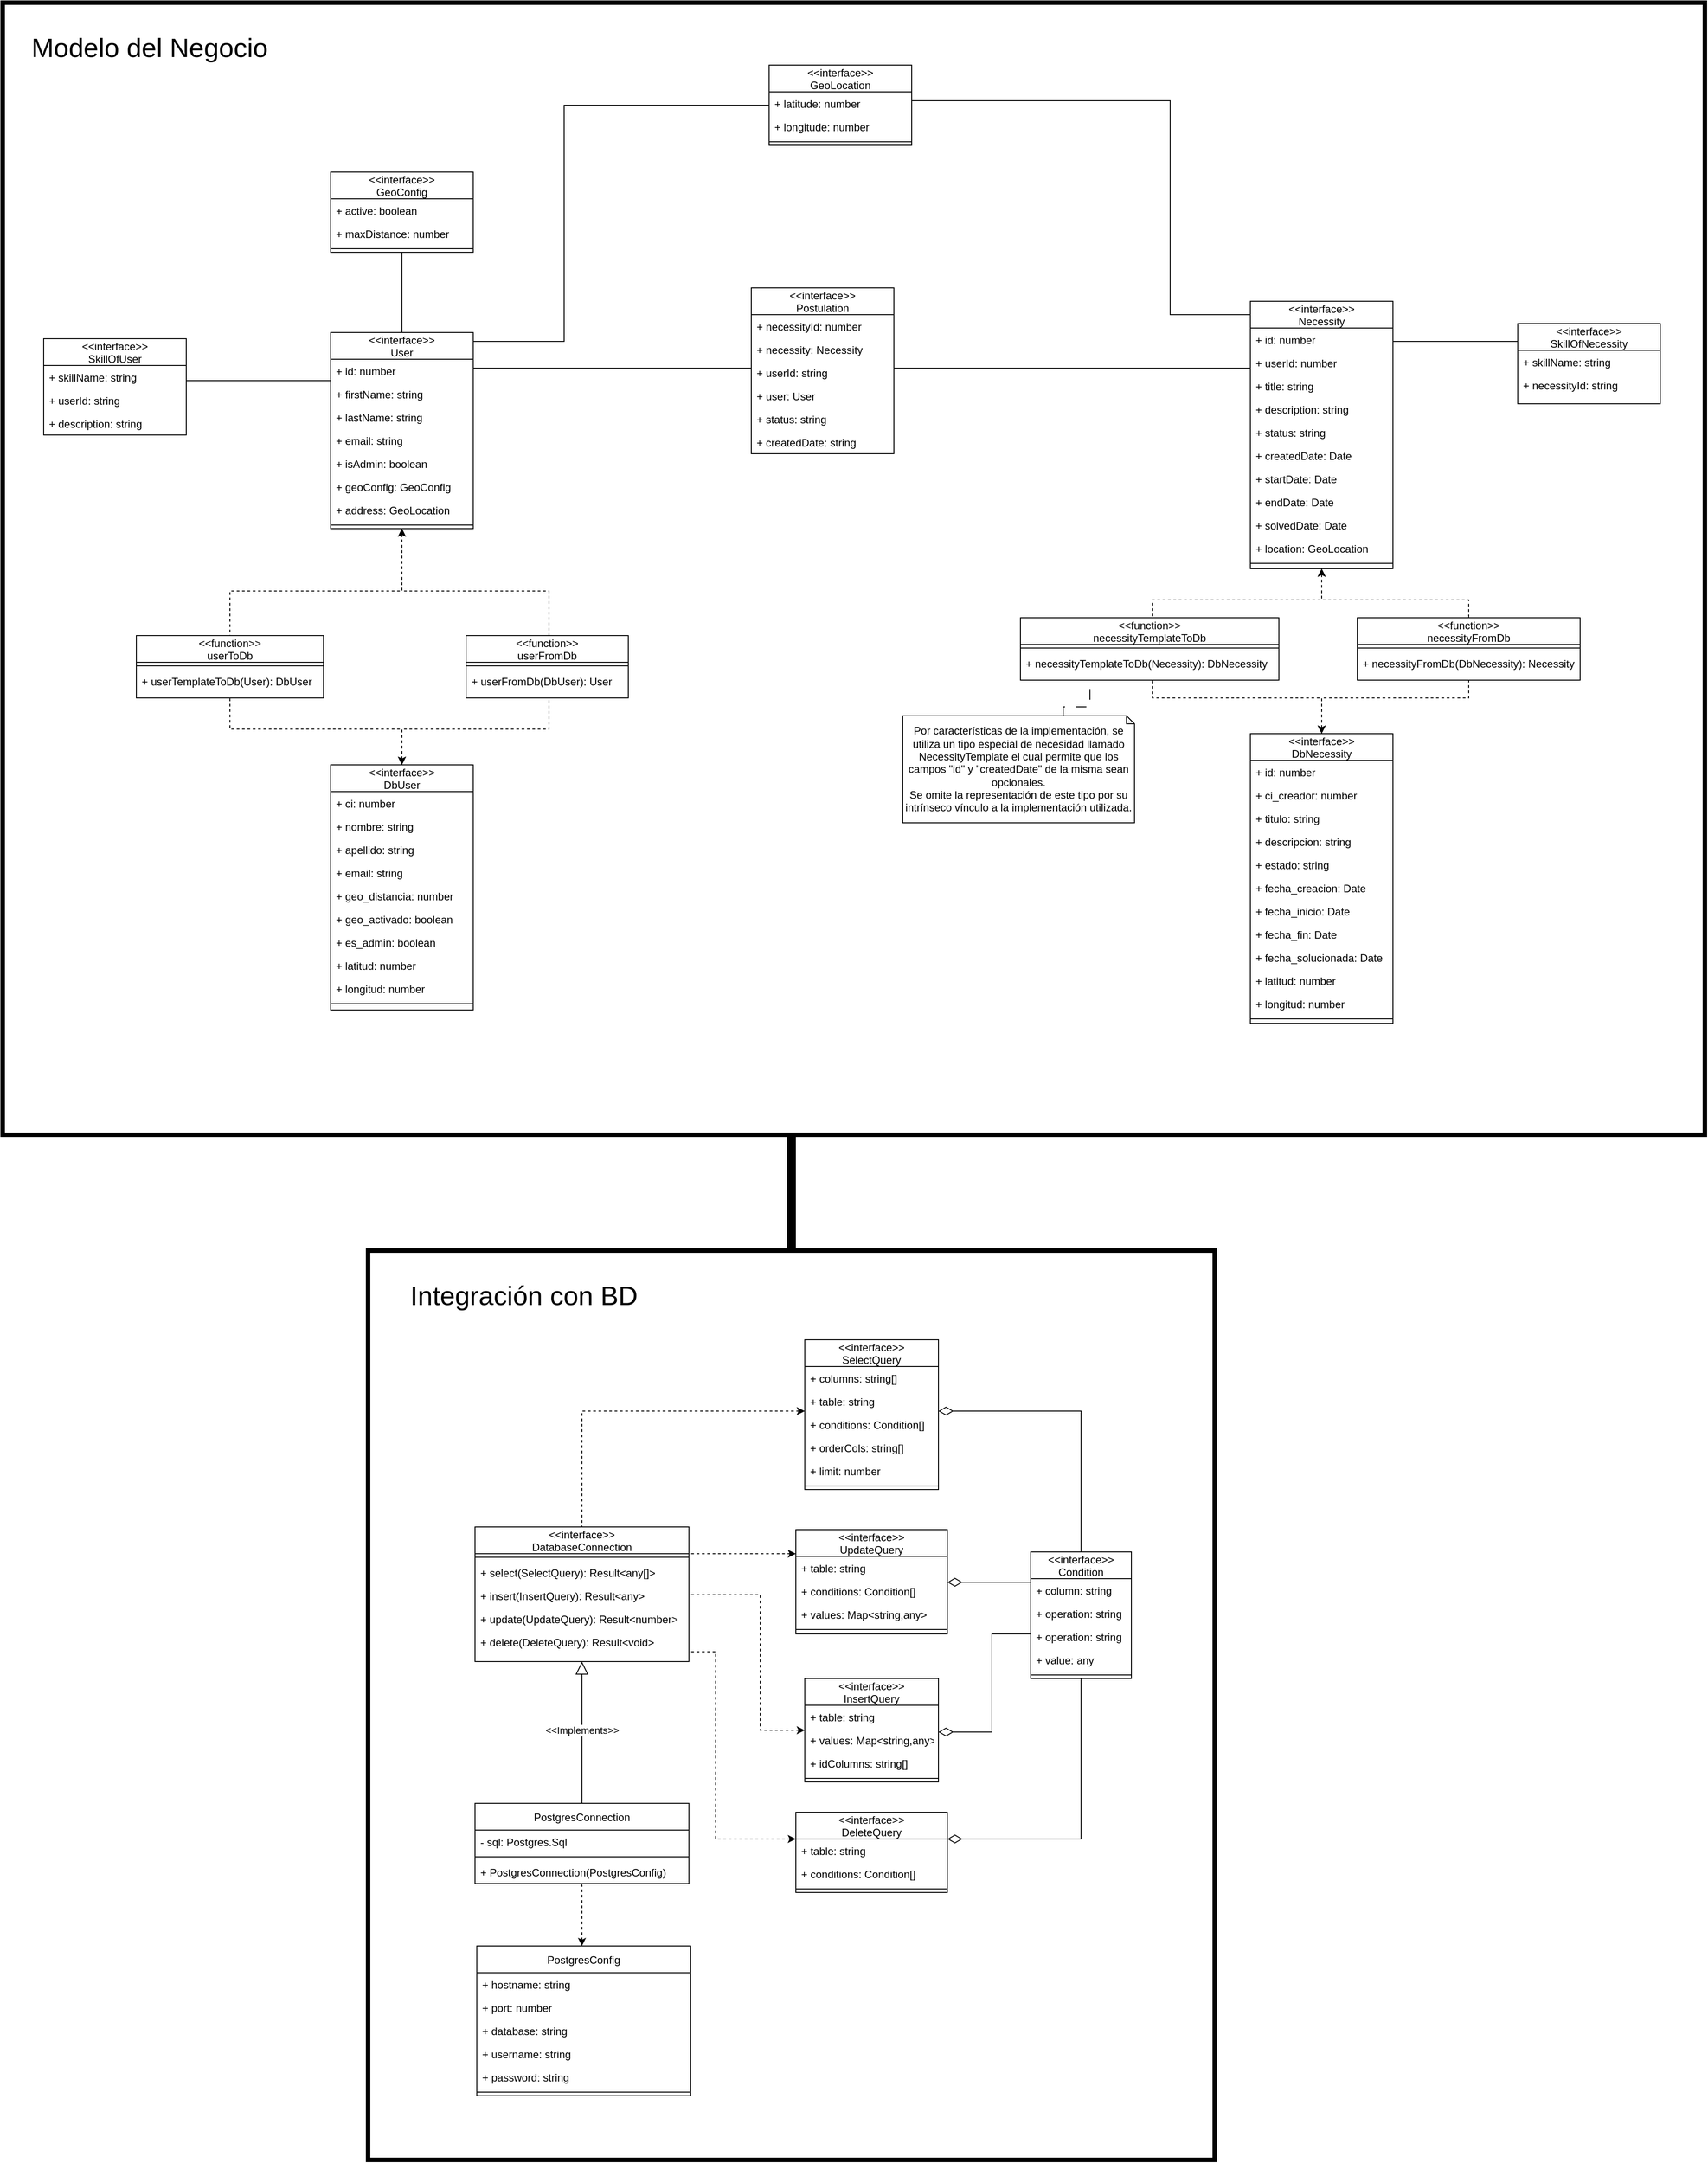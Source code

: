 <mxfile version="21.3.7" type="device">
  <diagram id="C5RBs43oDa-KdzZeNtuy" name="Page-1">
    <mxGraphModel dx="4081" dy="787" grid="1" gridSize="10" guides="1" tooltips="1" connect="1" arrows="1" fold="1" page="1" pageScale="1" pageWidth="827" pageHeight="1169" math="0" shadow="0">
      <root>
        <mxCell id="WIyWlLk6GJQsqaUBKTNV-0" />
        <mxCell id="WIyWlLk6GJQsqaUBKTNV-1" parent="WIyWlLk6GJQsqaUBKTNV-0" />
        <mxCell id="Muu117qXANJgmXX0tGBG-230" value="" style="rounded=0;whiteSpace=wrap;html=1;fillColor=none;strokeWidth=5;" vertex="1" parent="WIyWlLk6GJQsqaUBKTNV-1">
          <mxGeometry x="-1700" y="100" width="1910" height="1270" as="geometry" />
        </mxCell>
        <mxCell id="zkfFHV4jXpPFQw0GAbJ--6" value="&lt;&lt;interface&gt;&gt;&#xa;GeoConfig" style="swimlane;fontStyle=0;align=center;verticalAlign=middle;childLayout=stackLayout;horizontal=1;startSize=30;horizontalStack=0;resizeParent=1;resizeLast=0;collapsible=1;marginBottom=0;rounded=0;shadow=0;strokeWidth=1;" parent="WIyWlLk6GJQsqaUBKTNV-1" vertex="1">
          <mxGeometry x="-1332" y="290" width="160" height="90" as="geometry">
            <mxRectangle x="130" y="380" width="160" height="26" as="alternateBounds" />
          </mxGeometry>
        </mxCell>
        <mxCell id="zkfFHV4jXpPFQw0GAbJ--7" value="+ active: boolean" style="text;align=left;verticalAlign=top;spacingLeft=4;spacingRight=4;overflow=hidden;rotatable=0;points=[[0,0.5],[1,0.5]];portConstraint=eastwest;" parent="zkfFHV4jXpPFQw0GAbJ--6" vertex="1">
          <mxGeometry y="30" width="160" height="26" as="geometry" />
        </mxCell>
        <mxCell id="zkfFHV4jXpPFQw0GAbJ--8" value="+ maxDistance: number" style="text;align=left;verticalAlign=top;spacingLeft=4;spacingRight=4;overflow=hidden;rotatable=0;points=[[0,0.5],[1,0.5]];portConstraint=eastwest;rounded=0;shadow=0;html=0;" parent="zkfFHV4jXpPFQw0GAbJ--6" vertex="1">
          <mxGeometry y="56" width="160" height="26" as="geometry" />
        </mxCell>
        <mxCell id="zkfFHV4jXpPFQw0GAbJ--9" value="" style="line;html=1;strokeWidth=1;align=left;verticalAlign=middle;spacingTop=-1;spacingLeft=3;spacingRight=3;rotatable=0;labelPosition=right;points=[];portConstraint=eastwest;" parent="zkfFHV4jXpPFQw0GAbJ--6" vertex="1">
          <mxGeometry y="82" width="160" height="8" as="geometry" />
        </mxCell>
        <mxCell id="Muu117qXANJgmXX0tGBG-3" value="&lt;&lt;interface&gt;&gt;&#xa;GeoLocation" style="swimlane;fontStyle=0;align=center;verticalAlign=middle;childLayout=stackLayout;horizontal=1;startSize=30;horizontalStack=0;resizeParent=1;resizeLast=0;collapsible=1;marginBottom=0;rounded=0;shadow=0;strokeWidth=1;" vertex="1" parent="WIyWlLk6GJQsqaUBKTNV-1">
          <mxGeometry x="-840" y="170" width="160" height="90" as="geometry">
            <mxRectangle x="130" y="380" width="160" height="26" as="alternateBounds" />
          </mxGeometry>
        </mxCell>
        <mxCell id="Muu117qXANJgmXX0tGBG-4" value="+ latitude: number" style="text;align=left;verticalAlign=top;spacingLeft=4;spacingRight=4;overflow=hidden;rotatable=0;points=[[0,0.5],[1,0.5]];portConstraint=eastwest;" vertex="1" parent="Muu117qXANJgmXX0tGBG-3">
          <mxGeometry y="30" width="160" height="26" as="geometry" />
        </mxCell>
        <mxCell id="Muu117qXANJgmXX0tGBG-5" value="+ longitude: number" style="text;align=left;verticalAlign=top;spacingLeft=4;spacingRight=4;overflow=hidden;rotatable=0;points=[[0,0.5],[1,0.5]];portConstraint=eastwest;rounded=0;shadow=0;html=0;" vertex="1" parent="Muu117qXANJgmXX0tGBG-3">
          <mxGeometry y="56" width="160" height="26" as="geometry" />
        </mxCell>
        <mxCell id="Muu117qXANJgmXX0tGBG-6" value="" style="line;html=1;strokeWidth=1;align=left;verticalAlign=middle;spacingTop=-1;spacingLeft=3;spacingRight=3;rotatable=0;labelPosition=right;points=[];portConstraint=eastwest;" vertex="1" parent="Muu117qXANJgmXX0tGBG-3">
          <mxGeometry y="82" width="160" height="8" as="geometry" />
        </mxCell>
        <mxCell id="Muu117qXANJgmXX0tGBG-7" value="&lt;&lt;interface&gt;&gt;&#xa;Necessity" style="swimlane;fontStyle=0;align=center;verticalAlign=middle;childLayout=stackLayout;horizontal=1;startSize=30;horizontalStack=0;resizeParent=1;resizeLast=0;collapsible=1;marginBottom=0;rounded=0;shadow=0;strokeWidth=1;" vertex="1" parent="WIyWlLk6GJQsqaUBKTNV-1">
          <mxGeometry x="-300" y="435" width="160" height="300" as="geometry">
            <mxRectangle x="130" y="380" width="160" height="26" as="alternateBounds" />
          </mxGeometry>
        </mxCell>
        <mxCell id="Muu117qXANJgmXX0tGBG-8" value="+ id: number" style="text;align=left;verticalAlign=top;spacingLeft=4;spacingRight=4;overflow=hidden;rotatable=0;points=[[0,0.5],[1,0.5]];portConstraint=eastwest;" vertex="1" parent="Muu117qXANJgmXX0tGBG-7">
          <mxGeometry y="30" width="160" height="26" as="geometry" />
        </mxCell>
        <mxCell id="Muu117qXANJgmXX0tGBG-9" value="+ userId: number" style="text;align=left;verticalAlign=top;spacingLeft=4;spacingRight=4;overflow=hidden;rotatable=0;points=[[0,0.5],[1,0.5]];portConstraint=eastwest;rounded=0;shadow=0;html=0;" vertex="1" parent="Muu117qXANJgmXX0tGBG-7">
          <mxGeometry y="56" width="160" height="26" as="geometry" />
        </mxCell>
        <mxCell id="Muu117qXANJgmXX0tGBG-13" value="+ title: string" style="text;align=left;verticalAlign=top;spacingLeft=4;spacingRight=4;overflow=hidden;rotatable=0;points=[[0,0.5],[1,0.5]];portConstraint=eastwest;rounded=0;shadow=0;html=0;" vertex="1" parent="Muu117qXANJgmXX0tGBG-7">
          <mxGeometry y="82" width="160" height="26" as="geometry" />
        </mxCell>
        <mxCell id="Muu117qXANJgmXX0tGBG-15" value="+ description: string" style="text;align=left;verticalAlign=top;spacingLeft=4;spacingRight=4;overflow=hidden;rotatable=0;points=[[0,0.5],[1,0.5]];portConstraint=eastwest;rounded=0;shadow=0;html=0;" vertex="1" parent="Muu117qXANJgmXX0tGBG-7">
          <mxGeometry y="108" width="160" height="26" as="geometry" />
        </mxCell>
        <mxCell id="Muu117qXANJgmXX0tGBG-14" value="+ status: string" style="text;align=left;verticalAlign=top;spacingLeft=4;spacingRight=4;overflow=hidden;rotatable=0;points=[[0,0.5],[1,0.5]];portConstraint=eastwest;rounded=0;shadow=0;html=0;" vertex="1" parent="Muu117qXANJgmXX0tGBG-7">
          <mxGeometry y="134" width="160" height="26" as="geometry" />
        </mxCell>
        <mxCell id="Muu117qXANJgmXX0tGBG-12" value="+ createdDate: Date" style="text;align=left;verticalAlign=top;spacingLeft=4;spacingRight=4;overflow=hidden;rotatable=0;points=[[0,0.5],[1,0.5]];portConstraint=eastwest;rounded=0;shadow=0;html=0;" vertex="1" parent="Muu117qXANJgmXX0tGBG-7">
          <mxGeometry y="160" width="160" height="26" as="geometry" />
        </mxCell>
        <mxCell id="Muu117qXANJgmXX0tGBG-16" value="+ startDate: Date" style="text;align=left;verticalAlign=top;spacingLeft=4;spacingRight=4;overflow=hidden;rotatable=0;points=[[0,0.5],[1,0.5]];portConstraint=eastwest;rounded=0;shadow=0;html=0;" vertex="1" parent="Muu117qXANJgmXX0tGBG-7">
          <mxGeometry y="186" width="160" height="26" as="geometry" />
        </mxCell>
        <mxCell id="Muu117qXANJgmXX0tGBG-17" value="+ endDate: Date" style="text;align=left;verticalAlign=top;spacingLeft=4;spacingRight=4;overflow=hidden;rotatable=0;points=[[0,0.5],[1,0.5]];portConstraint=eastwest;rounded=0;shadow=0;html=0;" vertex="1" parent="Muu117qXANJgmXX0tGBG-7">
          <mxGeometry y="212" width="160" height="26" as="geometry" />
        </mxCell>
        <mxCell id="Muu117qXANJgmXX0tGBG-18" value="+ solvedDate: Date" style="text;align=left;verticalAlign=top;spacingLeft=4;spacingRight=4;overflow=hidden;rotatable=0;points=[[0,0.5],[1,0.5]];portConstraint=eastwest;rounded=0;shadow=0;html=0;" vertex="1" parent="Muu117qXANJgmXX0tGBG-7">
          <mxGeometry y="238" width="160" height="26" as="geometry" />
        </mxCell>
        <mxCell id="Muu117qXANJgmXX0tGBG-19" value="+ location: GeoLocation" style="text;align=left;verticalAlign=top;spacingLeft=4;spacingRight=4;overflow=hidden;rotatable=0;points=[[0,0.5],[1,0.5]];portConstraint=eastwest;rounded=0;shadow=0;html=0;" vertex="1" parent="Muu117qXANJgmXX0tGBG-7">
          <mxGeometry y="264" width="160" height="26" as="geometry" />
        </mxCell>
        <mxCell id="Muu117qXANJgmXX0tGBG-10" value="" style="line;html=1;strokeWidth=1;align=left;verticalAlign=middle;spacingTop=-1;spacingLeft=3;spacingRight=3;rotatable=0;labelPosition=right;points=[];portConstraint=eastwest;" vertex="1" parent="Muu117qXANJgmXX0tGBG-7">
          <mxGeometry y="290" width="160" height="8" as="geometry" />
        </mxCell>
        <mxCell id="Muu117qXANJgmXX0tGBG-20" value="" style="endArrow=none;html=1;rounded=0;edgeStyle=orthogonalEdgeStyle;" edge="1" parent="WIyWlLk6GJQsqaUBKTNV-1" source="Muu117qXANJgmXX0tGBG-7" target="Muu117qXANJgmXX0tGBG-3">
          <mxGeometry width="50" height="50" relative="1" as="geometry">
            <mxPoint x="-40" y="520" as="sourcePoint" />
            <mxPoint x="10" y="470" as="targetPoint" />
            <Array as="points">
              <mxPoint x="-390" y="450" />
              <mxPoint x="-390" y="210" />
            </Array>
          </mxGeometry>
        </mxCell>
        <mxCell id="Muu117qXANJgmXX0tGBG-21" value="&lt;&lt;interface&gt;&gt;&#xa;DbNecessity" style="swimlane;fontStyle=0;align=center;verticalAlign=middle;childLayout=stackLayout;horizontal=1;startSize=30;horizontalStack=0;resizeParent=1;resizeLast=0;collapsible=1;marginBottom=0;rounded=0;shadow=0;strokeWidth=1;" vertex="1" parent="WIyWlLk6GJQsqaUBKTNV-1">
          <mxGeometry x="-300" y="920" width="160" height="325" as="geometry">
            <mxRectangle x="130" y="380" width="160" height="26" as="alternateBounds" />
          </mxGeometry>
        </mxCell>
        <mxCell id="Muu117qXANJgmXX0tGBG-22" value="+ id: number" style="text;align=left;verticalAlign=top;spacingLeft=4;spacingRight=4;overflow=hidden;rotatable=0;points=[[0,0.5],[1,0.5]];portConstraint=eastwest;" vertex="1" parent="Muu117qXANJgmXX0tGBG-21">
          <mxGeometry y="30" width="160" height="26" as="geometry" />
        </mxCell>
        <mxCell id="Muu117qXANJgmXX0tGBG-23" value="+ ci_creador: number" style="text;align=left;verticalAlign=top;spacingLeft=4;spacingRight=4;overflow=hidden;rotatable=0;points=[[0,0.5],[1,0.5]];portConstraint=eastwest;rounded=0;shadow=0;html=0;" vertex="1" parent="Muu117qXANJgmXX0tGBG-21">
          <mxGeometry y="56" width="160" height="26" as="geometry" />
        </mxCell>
        <mxCell id="Muu117qXANJgmXX0tGBG-24" value="+ titulo: string" style="text;align=left;verticalAlign=top;spacingLeft=4;spacingRight=4;overflow=hidden;rotatable=0;points=[[0,0.5],[1,0.5]];portConstraint=eastwest;rounded=0;shadow=0;html=0;" vertex="1" parent="Muu117qXANJgmXX0tGBG-21">
          <mxGeometry y="82" width="160" height="26" as="geometry" />
        </mxCell>
        <mxCell id="Muu117qXANJgmXX0tGBG-25" value="+ descripcion: string" style="text;align=left;verticalAlign=top;spacingLeft=4;spacingRight=4;overflow=hidden;rotatable=0;points=[[0,0.5],[1,0.5]];portConstraint=eastwest;rounded=0;shadow=0;html=0;" vertex="1" parent="Muu117qXANJgmXX0tGBG-21">
          <mxGeometry y="108" width="160" height="26" as="geometry" />
        </mxCell>
        <mxCell id="Muu117qXANJgmXX0tGBG-26" value="+ estado: string" style="text;align=left;verticalAlign=top;spacingLeft=4;spacingRight=4;overflow=hidden;rotatable=0;points=[[0,0.5],[1,0.5]];portConstraint=eastwest;rounded=0;shadow=0;html=0;" vertex="1" parent="Muu117qXANJgmXX0tGBG-21">
          <mxGeometry y="134" width="160" height="26" as="geometry" />
        </mxCell>
        <mxCell id="Muu117qXANJgmXX0tGBG-27" value="+ fecha_creacion: Date" style="text;align=left;verticalAlign=top;spacingLeft=4;spacingRight=4;overflow=hidden;rotatable=0;points=[[0,0.5],[1,0.5]];portConstraint=eastwest;rounded=0;shadow=0;html=0;" vertex="1" parent="Muu117qXANJgmXX0tGBG-21">
          <mxGeometry y="160" width="160" height="26" as="geometry" />
        </mxCell>
        <mxCell id="Muu117qXANJgmXX0tGBG-28" value="+ fecha_inicio: Date" style="text;align=left;verticalAlign=top;spacingLeft=4;spacingRight=4;overflow=hidden;rotatable=0;points=[[0,0.5],[1,0.5]];portConstraint=eastwest;rounded=0;shadow=0;html=0;" vertex="1" parent="Muu117qXANJgmXX0tGBG-21">
          <mxGeometry y="186" width="160" height="26" as="geometry" />
        </mxCell>
        <mxCell id="Muu117qXANJgmXX0tGBG-29" value="+ fecha_fin: Date" style="text;align=left;verticalAlign=top;spacingLeft=4;spacingRight=4;overflow=hidden;rotatable=0;points=[[0,0.5],[1,0.5]];portConstraint=eastwest;rounded=0;shadow=0;html=0;" vertex="1" parent="Muu117qXANJgmXX0tGBG-21">
          <mxGeometry y="212" width="160" height="26" as="geometry" />
        </mxCell>
        <mxCell id="Muu117qXANJgmXX0tGBG-30" value="+ fecha_solucionada: Date" style="text;align=left;verticalAlign=top;spacingLeft=4;spacingRight=4;overflow=hidden;rotatable=0;points=[[0,0.5],[1,0.5]];portConstraint=eastwest;rounded=0;shadow=0;html=0;" vertex="1" parent="Muu117qXANJgmXX0tGBG-21">
          <mxGeometry y="238" width="160" height="26" as="geometry" />
        </mxCell>
        <mxCell id="Muu117qXANJgmXX0tGBG-31" value="+ latitud: number" style="text;align=left;verticalAlign=top;spacingLeft=4;spacingRight=4;overflow=hidden;rotatable=0;points=[[0,0.5],[1,0.5]];portConstraint=eastwest;rounded=0;shadow=0;html=0;" vertex="1" parent="Muu117qXANJgmXX0tGBG-21">
          <mxGeometry y="264" width="160" height="26" as="geometry" />
        </mxCell>
        <mxCell id="Muu117qXANJgmXX0tGBG-33" value="+ longitud: number" style="text;align=left;verticalAlign=top;spacingLeft=4;spacingRight=4;overflow=hidden;rotatable=0;points=[[0,0.5],[1,0.5]];portConstraint=eastwest;rounded=0;shadow=0;html=0;" vertex="1" parent="Muu117qXANJgmXX0tGBG-21">
          <mxGeometry y="290" width="160" height="26" as="geometry" />
        </mxCell>
        <mxCell id="Muu117qXANJgmXX0tGBG-32" value="" style="line;html=1;strokeWidth=1;align=left;verticalAlign=middle;spacingTop=-1;spacingLeft=3;spacingRight=3;rotatable=0;labelPosition=right;points=[];portConstraint=eastwest;" vertex="1" parent="Muu117qXANJgmXX0tGBG-21">
          <mxGeometry y="316" width="160" height="8" as="geometry" />
        </mxCell>
        <mxCell id="Muu117qXANJgmXX0tGBG-35" value="&lt;&lt;function&gt;&gt;&#xa;necessityFromDb" style="swimlane;fontStyle=0;align=center;verticalAlign=middle;childLayout=stackLayout;horizontal=1;startSize=30;horizontalStack=0;resizeParent=1;resizeLast=0;collapsible=1;marginBottom=0;rounded=0;shadow=0;strokeWidth=1;" vertex="1" parent="WIyWlLk6GJQsqaUBKTNV-1">
          <mxGeometry x="-180" y="790" width="250" height="70" as="geometry">
            <mxRectangle x="130" y="380" width="160" height="26" as="alternateBounds" />
          </mxGeometry>
        </mxCell>
        <mxCell id="Muu117qXANJgmXX0tGBG-47" value="" style="line;html=1;strokeWidth=1;align=left;verticalAlign=middle;spacingTop=-1;spacingLeft=3;spacingRight=3;rotatable=0;labelPosition=right;points=[];portConstraint=eastwest;" vertex="1" parent="Muu117qXANJgmXX0tGBG-35">
          <mxGeometry y="30" width="250" height="8" as="geometry" />
        </mxCell>
        <mxCell id="Muu117qXANJgmXX0tGBG-46" value="+ necessityFromDb(DbNecessity): Necessity" style="text;align=left;verticalAlign=top;spacingLeft=4;spacingRight=4;overflow=hidden;rotatable=0;points=[[0,0.5],[1,0.5]];portConstraint=eastwest;rounded=0;shadow=0;html=0;" vertex="1" parent="Muu117qXANJgmXX0tGBG-35">
          <mxGeometry y="38" width="250" height="32" as="geometry" />
        </mxCell>
        <mxCell id="Muu117qXANJgmXX0tGBG-48" value="&lt;&lt;function&gt;&gt;&#xa;necessityTemplateToDb" style="swimlane;fontStyle=0;align=center;verticalAlign=middle;childLayout=stackLayout;horizontal=1;startSize=30;horizontalStack=0;resizeParent=1;resizeLast=0;collapsible=1;marginBottom=0;rounded=0;shadow=0;strokeWidth=1;" vertex="1" parent="WIyWlLk6GJQsqaUBKTNV-1">
          <mxGeometry x="-558" y="790" width="290" height="70" as="geometry">
            <mxRectangle x="130" y="380" width="160" height="26" as="alternateBounds" />
          </mxGeometry>
        </mxCell>
        <mxCell id="Muu117qXANJgmXX0tGBG-49" value="" style="line;html=1;strokeWidth=1;align=left;verticalAlign=middle;spacingTop=-1;spacingLeft=3;spacingRight=3;rotatable=0;labelPosition=right;points=[];portConstraint=eastwest;" vertex="1" parent="Muu117qXANJgmXX0tGBG-48">
          <mxGeometry y="30" width="290" height="8" as="geometry" />
        </mxCell>
        <mxCell id="Muu117qXANJgmXX0tGBG-50" value="+ necessityTemplateToDb(Necessity): DbNecessity" style="text;align=left;verticalAlign=top;spacingLeft=4;spacingRight=4;overflow=hidden;rotatable=0;points=[[0,0.5],[1,0.5]];portConstraint=eastwest;rounded=0;shadow=0;html=0;" vertex="1" parent="Muu117qXANJgmXX0tGBG-48">
          <mxGeometry y="38" width="290" height="32" as="geometry" />
        </mxCell>
        <mxCell id="Muu117qXANJgmXX0tGBG-51" value="" style="endArrow=none;html=1;rounded=0;edgeStyle=orthogonalEdgeStyle;dashed=1;startArrow=classic;startFill=1;" edge="1" parent="WIyWlLk6GJQsqaUBKTNV-1" source="Muu117qXANJgmXX0tGBG-7" target="Muu117qXANJgmXX0tGBG-48">
          <mxGeometry width="50" height="50" relative="1" as="geometry">
            <mxPoint x="-290" y="500" as="sourcePoint" />
            <mxPoint x="-450" y="500" as="targetPoint" />
            <Array as="points">
              <mxPoint x="-220" y="770" />
              <mxPoint x="-410" y="770" />
            </Array>
          </mxGeometry>
        </mxCell>
        <mxCell id="Muu117qXANJgmXX0tGBG-52" value="" style="endArrow=none;html=1;rounded=0;edgeStyle=orthogonalEdgeStyle;dashed=1;startArrow=classic;startFill=1;" edge="1" parent="WIyWlLk6GJQsqaUBKTNV-1" source="Muu117qXANJgmXX0tGBG-7" target="Muu117qXANJgmXX0tGBG-35">
          <mxGeometry width="50" height="50" relative="1" as="geometry">
            <mxPoint x="-210" y="745" as="sourcePoint" />
            <mxPoint x="-403" y="800" as="targetPoint" />
            <Array as="points">
              <mxPoint x="-220" y="770" />
              <mxPoint x="-55" y="770" />
            </Array>
          </mxGeometry>
        </mxCell>
        <mxCell id="Muu117qXANJgmXX0tGBG-53" value="" style="endArrow=none;html=1;rounded=0;edgeStyle=orthogonalEdgeStyle;dashed=1;startArrow=classic;startFill=1;" edge="1" parent="WIyWlLk6GJQsqaUBKTNV-1" source="Muu117qXANJgmXX0tGBG-21" target="Muu117qXANJgmXX0tGBG-48">
          <mxGeometry width="50" height="50" relative="1" as="geometry">
            <mxPoint x="-210" y="745" as="sourcePoint" />
            <mxPoint x="-403" y="800" as="targetPoint" />
            <Array as="points">
              <mxPoint x="-220" y="880" />
              <mxPoint x="-410" y="880" />
            </Array>
          </mxGeometry>
        </mxCell>
        <mxCell id="Muu117qXANJgmXX0tGBG-54" value="" style="endArrow=none;html=1;rounded=0;edgeStyle=orthogonalEdgeStyle;dashed=1;startArrow=classic;startFill=1;" edge="1" parent="WIyWlLk6GJQsqaUBKTNV-1" source="Muu117qXANJgmXX0tGBG-21" target="Muu117qXANJgmXX0tGBG-35">
          <mxGeometry width="50" height="50" relative="1" as="geometry">
            <mxPoint x="-210" y="745" as="sourcePoint" />
            <mxPoint x="-45" y="800" as="targetPoint" />
            <Array as="points">
              <mxPoint x="-220" y="880" />
              <mxPoint x="-55" y="880" />
            </Array>
          </mxGeometry>
        </mxCell>
        <mxCell id="Muu117qXANJgmXX0tGBG-75" value="&lt;&lt;interface&gt;&gt;&#xa;User" style="swimlane;fontStyle=0;align=center;verticalAlign=middle;childLayout=stackLayout;horizontal=1;startSize=30;horizontalStack=0;resizeParent=1;resizeLast=0;collapsible=1;marginBottom=0;rounded=0;shadow=0;strokeWidth=1;" vertex="1" parent="WIyWlLk6GJQsqaUBKTNV-1">
          <mxGeometry x="-1332" y="470" width="160" height="220" as="geometry">
            <mxRectangle x="130" y="380" width="160" height="26" as="alternateBounds" />
          </mxGeometry>
        </mxCell>
        <mxCell id="Muu117qXANJgmXX0tGBG-76" value="+ id: number" style="text;align=left;verticalAlign=top;spacingLeft=4;spacingRight=4;overflow=hidden;rotatable=0;points=[[0,0.5],[1,0.5]];portConstraint=eastwest;" vertex="1" parent="Muu117qXANJgmXX0tGBG-75">
          <mxGeometry y="30" width="160" height="26" as="geometry" />
        </mxCell>
        <mxCell id="Muu117qXANJgmXX0tGBG-80" value="+ firstName: string" style="text;align=left;verticalAlign=top;spacingLeft=4;spacingRight=4;overflow=hidden;rotatable=0;points=[[0,0.5],[1,0.5]];portConstraint=eastwest;rounded=0;shadow=0;html=0;" vertex="1" parent="Muu117qXANJgmXX0tGBG-75">
          <mxGeometry y="56" width="160" height="26" as="geometry" />
        </mxCell>
        <mxCell id="Muu117qXANJgmXX0tGBG-81" value="+ lastName: string" style="text;align=left;verticalAlign=top;spacingLeft=4;spacingRight=4;overflow=hidden;rotatable=0;points=[[0,0.5],[1,0.5]];portConstraint=eastwest;rounded=0;shadow=0;html=0;" vertex="1" parent="Muu117qXANJgmXX0tGBG-75">
          <mxGeometry y="82" width="160" height="26" as="geometry" />
        </mxCell>
        <mxCell id="Muu117qXANJgmXX0tGBG-82" value="+ email: string" style="text;align=left;verticalAlign=top;spacingLeft=4;spacingRight=4;overflow=hidden;rotatable=0;points=[[0,0.5],[1,0.5]];portConstraint=eastwest;rounded=0;shadow=0;html=0;" vertex="1" parent="Muu117qXANJgmXX0tGBG-75">
          <mxGeometry y="108" width="160" height="26" as="geometry" />
        </mxCell>
        <mxCell id="Muu117qXANJgmXX0tGBG-83" value="+ isAdmin: boolean" style="text;align=left;verticalAlign=top;spacingLeft=4;spacingRight=4;overflow=hidden;rotatable=0;points=[[0,0.5],[1,0.5]];portConstraint=eastwest;rounded=0;shadow=0;html=0;" vertex="1" parent="Muu117qXANJgmXX0tGBG-75">
          <mxGeometry y="134" width="160" height="26" as="geometry" />
        </mxCell>
        <mxCell id="Muu117qXANJgmXX0tGBG-84" value="+ geoConfig: GeoConfig" style="text;align=left;verticalAlign=top;spacingLeft=4;spacingRight=4;overflow=hidden;rotatable=0;points=[[0,0.5],[1,0.5]];portConstraint=eastwest;rounded=0;shadow=0;html=0;" vertex="1" parent="Muu117qXANJgmXX0tGBG-75">
          <mxGeometry y="160" width="160" height="26" as="geometry" />
        </mxCell>
        <mxCell id="Muu117qXANJgmXX0tGBG-85" value="+ address: GeoLocation" style="text;align=left;verticalAlign=top;spacingLeft=4;spacingRight=4;overflow=hidden;rotatable=0;points=[[0,0.5],[1,0.5]];portConstraint=eastwest;rounded=0;shadow=0;html=0;" vertex="1" parent="Muu117qXANJgmXX0tGBG-75">
          <mxGeometry y="186" width="160" height="26" as="geometry" />
        </mxCell>
        <mxCell id="Muu117qXANJgmXX0tGBG-86" value="" style="line;html=1;strokeWidth=1;align=left;verticalAlign=middle;spacingTop=-1;spacingLeft=3;spacingRight=3;rotatable=0;labelPosition=right;points=[];portConstraint=eastwest;" vertex="1" parent="Muu117qXANJgmXX0tGBG-75">
          <mxGeometry y="212" width="160" height="8" as="geometry" />
        </mxCell>
        <mxCell id="Muu117qXANJgmXX0tGBG-87" value="&lt;&lt;interface&gt;&gt;&#xa;DbUser" style="swimlane;fontStyle=0;align=center;verticalAlign=middle;childLayout=stackLayout;horizontal=1;startSize=30;horizontalStack=0;resizeParent=1;resizeLast=0;collapsible=1;marginBottom=0;rounded=0;shadow=0;strokeWidth=1;" vertex="1" parent="WIyWlLk6GJQsqaUBKTNV-1">
          <mxGeometry x="-1332" y="955" width="160" height="275" as="geometry">
            <mxRectangle x="130" y="380" width="160" height="26" as="alternateBounds" />
          </mxGeometry>
        </mxCell>
        <mxCell id="Muu117qXANJgmXX0tGBG-88" value="+ ci: number" style="text;align=left;verticalAlign=top;spacingLeft=4;spacingRight=4;overflow=hidden;rotatable=0;points=[[0,0.5],[1,0.5]];portConstraint=eastwest;" vertex="1" parent="Muu117qXANJgmXX0tGBG-87">
          <mxGeometry y="30" width="160" height="26" as="geometry" />
        </mxCell>
        <mxCell id="Muu117qXANJgmXX0tGBG-90" value="+ nombre: string" style="text;align=left;verticalAlign=top;spacingLeft=4;spacingRight=4;overflow=hidden;rotatable=0;points=[[0,0.5],[1,0.5]];portConstraint=eastwest;rounded=0;shadow=0;html=0;" vertex="1" parent="Muu117qXANJgmXX0tGBG-87">
          <mxGeometry y="56" width="160" height="26" as="geometry" />
        </mxCell>
        <mxCell id="Muu117qXANJgmXX0tGBG-91" value="+ apellido: string" style="text;align=left;verticalAlign=top;spacingLeft=4;spacingRight=4;overflow=hidden;rotatable=0;points=[[0,0.5],[1,0.5]];portConstraint=eastwest;rounded=0;shadow=0;html=0;" vertex="1" parent="Muu117qXANJgmXX0tGBG-87">
          <mxGeometry y="82" width="160" height="26" as="geometry" />
        </mxCell>
        <mxCell id="Muu117qXANJgmXX0tGBG-92" value="+ email: string" style="text;align=left;verticalAlign=top;spacingLeft=4;spacingRight=4;overflow=hidden;rotatable=0;points=[[0,0.5],[1,0.5]];portConstraint=eastwest;rounded=0;shadow=0;html=0;" vertex="1" parent="Muu117qXANJgmXX0tGBG-87">
          <mxGeometry y="108" width="160" height="26" as="geometry" />
        </mxCell>
        <mxCell id="Muu117qXANJgmXX0tGBG-93" value="+ geo_distancia: number" style="text;align=left;verticalAlign=top;spacingLeft=4;spacingRight=4;overflow=hidden;rotatable=0;points=[[0,0.5],[1,0.5]];portConstraint=eastwest;rounded=0;shadow=0;html=0;" vertex="1" parent="Muu117qXANJgmXX0tGBG-87">
          <mxGeometry y="134" width="160" height="26" as="geometry" />
        </mxCell>
        <mxCell id="Muu117qXANJgmXX0tGBG-94" value="+ geo_activado: boolean" style="text;align=left;verticalAlign=top;spacingLeft=4;spacingRight=4;overflow=hidden;rotatable=0;points=[[0,0.5],[1,0.5]];portConstraint=eastwest;rounded=0;shadow=0;html=0;" vertex="1" parent="Muu117qXANJgmXX0tGBG-87">
          <mxGeometry y="160" width="160" height="26" as="geometry" />
        </mxCell>
        <mxCell id="Muu117qXANJgmXX0tGBG-95" value="+ es_admin: boolean" style="text;align=left;verticalAlign=top;spacingLeft=4;spacingRight=4;overflow=hidden;rotatable=0;points=[[0,0.5],[1,0.5]];portConstraint=eastwest;rounded=0;shadow=0;html=0;" vertex="1" parent="Muu117qXANJgmXX0tGBG-87">
          <mxGeometry y="186" width="160" height="26" as="geometry" />
        </mxCell>
        <mxCell id="Muu117qXANJgmXX0tGBG-96" value="+ latitud: number" style="text;align=left;verticalAlign=top;spacingLeft=4;spacingRight=4;overflow=hidden;rotatable=0;points=[[0,0.5],[1,0.5]];portConstraint=eastwest;rounded=0;shadow=0;html=0;" vertex="1" parent="Muu117qXANJgmXX0tGBG-87">
          <mxGeometry y="212" width="160" height="26" as="geometry" />
        </mxCell>
        <mxCell id="Muu117qXANJgmXX0tGBG-97" value="+ longitud: number" style="text;align=left;verticalAlign=top;spacingLeft=4;spacingRight=4;overflow=hidden;rotatable=0;points=[[0,0.5],[1,0.5]];portConstraint=eastwest;rounded=0;shadow=0;html=0;" vertex="1" parent="Muu117qXANJgmXX0tGBG-87">
          <mxGeometry y="238" width="160" height="26" as="geometry" />
        </mxCell>
        <mxCell id="Muu117qXANJgmXX0tGBG-99" value="" style="line;html=1;strokeWidth=1;align=left;verticalAlign=middle;spacingTop=-1;spacingLeft=3;spacingRight=3;rotatable=0;labelPosition=right;points=[];portConstraint=eastwest;" vertex="1" parent="Muu117qXANJgmXX0tGBG-87">
          <mxGeometry y="264" width="160" height="8" as="geometry" />
        </mxCell>
        <mxCell id="Muu117qXANJgmXX0tGBG-100" value="&lt;&lt;function&gt;&gt;&#xa;userFromDb" style="swimlane;fontStyle=0;align=center;verticalAlign=middle;childLayout=stackLayout;horizontal=1;startSize=30;horizontalStack=0;resizeParent=1;resizeLast=0;collapsible=1;marginBottom=0;rounded=0;shadow=0;strokeWidth=1;" vertex="1" parent="WIyWlLk6GJQsqaUBKTNV-1">
          <mxGeometry x="-1180" y="810" width="182" height="70" as="geometry">
            <mxRectangle x="130" y="380" width="160" height="26" as="alternateBounds" />
          </mxGeometry>
        </mxCell>
        <mxCell id="Muu117qXANJgmXX0tGBG-101" value="" style="line;html=1;strokeWidth=1;align=left;verticalAlign=middle;spacingTop=-1;spacingLeft=3;spacingRight=3;rotatable=0;labelPosition=right;points=[];portConstraint=eastwest;" vertex="1" parent="Muu117qXANJgmXX0tGBG-100">
          <mxGeometry y="30" width="182" height="8" as="geometry" />
        </mxCell>
        <mxCell id="Muu117qXANJgmXX0tGBG-102" value="+ userFromDb(DbUser): User" style="text;align=left;verticalAlign=top;spacingLeft=4;spacingRight=4;overflow=hidden;rotatable=0;points=[[0,0.5],[1,0.5]];portConstraint=eastwest;rounded=0;shadow=0;html=0;" vertex="1" parent="Muu117qXANJgmXX0tGBG-100">
          <mxGeometry y="38" width="182" height="32" as="geometry" />
        </mxCell>
        <mxCell id="Muu117qXANJgmXX0tGBG-103" value="&lt;&lt;function&gt;&gt;&#xa;userToDb" style="swimlane;fontStyle=0;align=center;verticalAlign=middle;childLayout=stackLayout;horizontal=1;startSize=30;horizontalStack=0;resizeParent=1;resizeLast=0;collapsible=1;marginBottom=0;rounded=0;shadow=0;strokeWidth=1;" vertex="1" parent="WIyWlLk6GJQsqaUBKTNV-1">
          <mxGeometry x="-1550" y="810" width="210" height="70" as="geometry">
            <mxRectangle x="130" y="380" width="160" height="26" as="alternateBounds" />
          </mxGeometry>
        </mxCell>
        <mxCell id="Muu117qXANJgmXX0tGBG-104" value="" style="line;html=1;strokeWidth=1;align=left;verticalAlign=middle;spacingTop=-1;spacingLeft=3;spacingRight=3;rotatable=0;labelPosition=right;points=[];portConstraint=eastwest;" vertex="1" parent="Muu117qXANJgmXX0tGBG-103">
          <mxGeometry y="30" width="210" height="8" as="geometry" />
        </mxCell>
        <mxCell id="Muu117qXANJgmXX0tGBG-105" value="+ userTemplateToDb(User): DbUser" style="text;align=left;verticalAlign=top;spacingLeft=4;spacingRight=4;overflow=hidden;rotatable=0;points=[[0,0.5],[1,0.5]];portConstraint=eastwest;rounded=0;shadow=0;html=0;" vertex="1" parent="Muu117qXANJgmXX0tGBG-103">
          <mxGeometry y="38" width="210" height="32" as="geometry" />
        </mxCell>
        <mxCell id="Muu117qXANJgmXX0tGBG-106" value="" style="endArrow=none;html=1;rounded=0;edgeStyle=orthogonalEdgeStyle;dashed=1;startArrow=classic;startFill=1;" edge="1" parent="WIyWlLk6GJQsqaUBKTNV-1" source="Muu117qXANJgmXX0tGBG-75" target="Muu117qXANJgmXX0tGBG-103">
          <mxGeometry width="50" height="50" relative="1" as="geometry">
            <mxPoint x="-1322" y="535" as="sourcePoint" />
            <mxPoint x="-1482" y="535" as="targetPoint" />
            <Array as="points">
              <mxPoint x="-1252" y="760" />
              <mxPoint x="-1445" y="760" />
            </Array>
          </mxGeometry>
        </mxCell>
        <mxCell id="Muu117qXANJgmXX0tGBG-107" value="" style="endArrow=none;html=1;rounded=0;edgeStyle=orthogonalEdgeStyle;dashed=1;startArrow=classic;startFill=1;" edge="1" parent="WIyWlLk6GJQsqaUBKTNV-1" source="Muu117qXANJgmXX0tGBG-75" target="Muu117qXANJgmXX0tGBG-100">
          <mxGeometry width="50" height="50" relative="1" as="geometry">
            <mxPoint x="-1242" y="780" as="sourcePoint" />
            <mxPoint x="-1435" y="835" as="targetPoint" />
            <Array as="points">
              <mxPoint x="-1252" y="760" />
              <mxPoint x="-1087" y="760" />
            </Array>
          </mxGeometry>
        </mxCell>
        <mxCell id="Muu117qXANJgmXX0tGBG-108" value="" style="endArrow=none;html=1;rounded=0;edgeStyle=orthogonalEdgeStyle;dashed=1;startArrow=classic;startFill=1;" edge="1" parent="WIyWlLk6GJQsqaUBKTNV-1" source="Muu117qXANJgmXX0tGBG-87" target="Muu117qXANJgmXX0tGBG-103">
          <mxGeometry width="50" height="50" relative="1" as="geometry">
            <mxPoint x="-1242" y="780" as="sourcePoint" />
            <mxPoint x="-1435" y="835" as="targetPoint" />
            <Array as="points">
              <mxPoint x="-1252" y="915" />
              <mxPoint x="-1445" y="915" />
            </Array>
          </mxGeometry>
        </mxCell>
        <mxCell id="Muu117qXANJgmXX0tGBG-109" value="" style="endArrow=none;html=1;rounded=0;edgeStyle=orthogonalEdgeStyle;dashed=1;startArrow=classic;startFill=1;" edge="1" parent="WIyWlLk6GJQsqaUBKTNV-1" source="Muu117qXANJgmXX0tGBG-87" target="Muu117qXANJgmXX0tGBG-100">
          <mxGeometry width="50" height="50" relative="1" as="geometry">
            <mxPoint x="-1242" y="780" as="sourcePoint" />
            <mxPoint x="-1077" y="835" as="targetPoint" />
            <Array as="points">
              <mxPoint x="-1252" y="915" />
              <mxPoint x="-1087" y="915" />
            </Array>
          </mxGeometry>
        </mxCell>
        <mxCell id="Muu117qXANJgmXX0tGBG-110" value="" style="endArrow=none;html=1;rounded=0;edgeStyle=orthogonalEdgeStyle;" edge="1" parent="WIyWlLk6GJQsqaUBKTNV-1" source="Muu117qXANJgmXX0tGBG-3" target="Muu117qXANJgmXX0tGBG-75">
          <mxGeometry width="50" height="50" relative="1" as="geometry">
            <mxPoint x="-290" y="500" as="sourcePoint" />
            <mxPoint x="-670" y="500" as="targetPoint" />
            <Array as="points">
              <mxPoint x="-1070" y="215" />
              <mxPoint x="-1070" y="480" />
            </Array>
          </mxGeometry>
        </mxCell>
        <mxCell id="Muu117qXANJgmXX0tGBG-111" value="" style="endArrow=none;html=1;rounded=0;edgeStyle=orthogonalEdgeStyle;" edge="1" parent="WIyWlLk6GJQsqaUBKTNV-1" source="zkfFHV4jXpPFQw0GAbJ--6" target="Muu117qXANJgmXX0tGBG-75">
          <mxGeometry width="50" height="50" relative="1" as="geometry">
            <mxPoint x="-830" y="525" as="sourcePoint" />
            <mxPoint x="-1162" y="525" as="targetPoint" />
            <Array as="points" />
          </mxGeometry>
        </mxCell>
        <mxCell id="Muu117qXANJgmXX0tGBG-113" value="Por características de la implementación, se utiliza un tipo especial de necesidad llamado NecessityTemplate el cual permite que los campos &quot;id&quot; y &quot;createdDate&quot; de la misma sean opcionales.&lt;br&gt;Se omite la representación de este tipo por su intrínseco vínculo a la implementación utilizada." style="shape=note;whiteSpace=wrap;html=1;backgroundOutline=1;darkOpacity=0.05;size=9;" vertex="1" parent="WIyWlLk6GJQsqaUBKTNV-1">
          <mxGeometry x="-690" y="900" width="260" height="120" as="geometry" />
        </mxCell>
        <mxCell id="Muu117qXANJgmXX0tGBG-114" value="" style="endArrow=none;html=1;rounded=0;edgeStyle=orthogonalEdgeStyle;dashed=1;startArrow=none;startFill=0;dashPattern=12 12;" edge="1" parent="WIyWlLk6GJQsqaUBKTNV-1" source="Muu117qXANJgmXX0tGBG-113" target="Muu117qXANJgmXX0tGBG-48">
          <mxGeometry width="50" height="50" relative="1" as="geometry">
            <mxPoint x="-210" y="930" as="sourcePoint" />
            <mxPoint x="-400" y="870" as="targetPoint" />
            <Array as="points">
              <mxPoint x="-510" y="890" />
              <mxPoint x="-480" y="890" />
            </Array>
          </mxGeometry>
        </mxCell>
        <mxCell id="Muu117qXANJgmXX0tGBG-122" value="&lt;&lt;interface&gt;&gt;&#xa;Postulation" style="swimlane;fontStyle=0;align=center;verticalAlign=middle;childLayout=stackLayout;horizontal=1;startSize=30;horizontalStack=0;resizeParent=1;resizeLast=0;collapsible=1;marginBottom=0;rounded=0;shadow=0;strokeWidth=1;" vertex="1" parent="WIyWlLk6GJQsqaUBKTNV-1">
          <mxGeometry x="-860" y="420" width="160" height="186" as="geometry">
            <mxRectangle x="130" y="380" width="160" height="26" as="alternateBounds" />
          </mxGeometry>
        </mxCell>
        <mxCell id="Muu117qXANJgmXX0tGBG-123" value="+ necessityId: number" style="text;align=left;verticalAlign=top;spacingLeft=4;spacingRight=4;overflow=hidden;rotatable=0;points=[[0,0.5],[1,0.5]];portConstraint=eastwest;" vertex="1" parent="Muu117qXANJgmXX0tGBG-122">
          <mxGeometry y="30" width="160" height="26" as="geometry" />
        </mxCell>
        <mxCell id="Muu117qXANJgmXX0tGBG-131" value="+ necessity: Necessity" style="text;align=left;verticalAlign=top;spacingLeft=4;spacingRight=4;overflow=hidden;rotatable=0;points=[[0,0.5],[1,0.5]];portConstraint=eastwest;" vertex="1" parent="Muu117qXANJgmXX0tGBG-122">
          <mxGeometry y="56" width="160" height="26" as="geometry" />
        </mxCell>
        <mxCell id="Muu117qXANJgmXX0tGBG-124" value="+ userId: string" style="text;align=left;verticalAlign=top;spacingLeft=4;spacingRight=4;overflow=hidden;rotatable=0;points=[[0,0.5],[1,0.5]];portConstraint=eastwest;rounded=0;shadow=0;html=0;" vertex="1" parent="Muu117qXANJgmXX0tGBG-122">
          <mxGeometry y="82" width="160" height="26" as="geometry" />
        </mxCell>
        <mxCell id="Muu117qXANJgmXX0tGBG-132" value="+ user: User" style="text;align=left;verticalAlign=top;spacingLeft=4;spacingRight=4;overflow=hidden;rotatable=0;points=[[0,0.5],[1,0.5]];portConstraint=eastwest;rounded=0;shadow=0;html=0;" vertex="1" parent="Muu117qXANJgmXX0tGBG-122">
          <mxGeometry y="108" width="160" height="26" as="geometry" />
        </mxCell>
        <mxCell id="Muu117qXANJgmXX0tGBG-125" value="+ status: string" style="text;align=left;verticalAlign=top;spacingLeft=4;spacingRight=4;overflow=hidden;rotatable=0;points=[[0,0.5],[1,0.5]];portConstraint=eastwest;rounded=0;shadow=0;html=0;" vertex="1" parent="Muu117qXANJgmXX0tGBG-122">
          <mxGeometry y="134" width="160" height="26" as="geometry" />
        </mxCell>
        <mxCell id="Muu117qXANJgmXX0tGBG-126" value="+ createdDate: string" style="text;align=left;verticalAlign=top;spacingLeft=4;spacingRight=4;overflow=hidden;rotatable=0;points=[[0,0.5],[1,0.5]];portConstraint=eastwest;rounded=0;shadow=0;html=0;" vertex="1" parent="Muu117qXANJgmXX0tGBG-122">
          <mxGeometry y="160" width="160" height="26" as="geometry" />
        </mxCell>
        <mxCell id="Muu117qXANJgmXX0tGBG-133" value="" style="endArrow=none;html=1;rounded=0;edgeStyle=orthogonalEdgeStyle;" edge="1" parent="WIyWlLk6GJQsqaUBKTNV-1" source="Muu117qXANJgmXX0tGBG-122" target="Muu117qXANJgmXX0tGBG-75">
          <mxGeometry width="50" height="50" relative="1" as="geometry">
            <mxPoint x="-830" y="225" as="sourcePoint" />
            <mxPoint x="-1162" y="490" as="targetPoint" />
            <Array as="points">
              <mxPoint x="-1020" y="510" />
              <mxPoint x="-1020" y="510" />
            </Array>
          </mxGeometry>
        </mxCell>
        <mxCell id="Muu117qXANJgmXX0tGBG-134" value="" style="endArrow=none;html=1;rounded=0;edgeStyle=orthogonalEdgeStyle;" edge="1" parent="WIyWlLk6GJQsqaUBKTNV-1" source="Muu117qXANJgmXX0tGBG-7" target="Muu117qXANJgmXX0tGBG-122">
          <mxGeometry width="50" height="50" relative="1" as="geometry">
            <mxPoint x="-850" y="520" as="sourcePoint" />
            <mxPoint x="-1162" y="520" as="targetPoint" />
            <Array as="points">
              <mxPoint x="-490" y="510" />
              <mxPoint x="-490" y="510" />
            </Array>
          </mxGeometry>
        </mxCell>
        <mxCell id="Muu117qXANJgmXX0tGBG-135" value="&lt;&lt;interface&gt;&gt;&#xa;SkillOfUser" style="swimlane;fontStyle=0;align=center;verticalAlign=middle;childLayout=stackLayout;horizontal=1;startSize=30;horizontalStack=0;resizeParent=1;resizeLast=0;collapsible=1;marginBottom=0;rounded=0;shadow=0;strokeWidth=1;" vertex="1" parent="WIyWlLk6GJQsqaUBKTNV-1">
          <mxGeometry x="-1654" y="477" width="160" height="108" as="geometry">
            <mxRectangle x="130" y="380" width="160" height="26" as="alternateBounds" />
          </mxGeometry>
        </mxCell>
        <mxCell id="Muu117qXANJgmXX0tGBG-136" value="+ skillName: string" style="text;align=left;verticalAlign=top;spacingLeft=4;spacingRight=4;overflow=hidden;rotatable=0;points=[[0,0.5],[1,0.5]];portConstraint=eastwest;" vertex="1" parent="Muu117qXANJgmXX0tGBG-135">
          <mxGeometry y="30" width="160" height="26" as="geometry" />
        </mxCell>
        <mxCell id="Muu117qXANJgmXX0tGBG-137" value="+ userId: string" style="text;align=left;verticalAlign=top;spacingLeft=4;spacingRight=4;overflow=hidden;rotatable=0;points=[[0,0.5],[1,0.5]];portConstraint=eastwest;rounded=0;shadow=0;html=0;" vertex="1" parent="Muu117qXANJgmXX0tGBG-135">
          <mxGeometry y="56" width="160" height="26" as="geometry" />
        </mxCell>
        <mxCell id="Muu117qXANJgmXX0tGBG-138" value="+ description: string" style="text;align=left;verticalAlign=top;spacingLeft=4;spacingRight=4;overflow=hidden;rotatable=0;points=[[0,0.5],[1,0.5]];portConstraint=eastwest;rounded=0;shadow=0;html=0;" vertex="1" parent="Muu117qXANJgmXX0tGBG-135">
          <mxGeometry y="82" width="160" height="26" as="geometry" />
        </mxCell>
        <mxCell id="Muu117qXANJgmXX0tGBG-144" value="" style="endArrow=none;html=1;rounded=0;edgeStyle=orthogonalEdgeStyle;" edge="1" parent="WIyWlLk6GJQsqaUBKTNV-1" source="Muu117qXANJgmXX0tGBG-75" target="Muu117qXANJgmXX0tGBG-135">
          <mxGeometry width="50" height="50" relative="1" as="geometry">
            <mxPoint x="-850" y="520" as="sourcePoint" />
            <mxPoint x="-1162" y="520" as="targetPoint" />
            <Array as="points">
              <mxPoint x="-1420" y="524" />
              <mxPoint x="-1420" y="524" />
            </Array>
          </mxGeometry>
        </mxCell>
        <mxCell id="Muu117qXANJgmXX0tGBG-145" value="&lt;&lt;interface&gt;&gt;&#xa;SkillOfNecessity" style="swimlane;fontStyle=0;align=center;verticalAlign=middle;childLayout=stackLayout;horizontal=1;startSize=30;horizontalStack=0;resizeParent=1;resizeLast=0;collapsible=1;marginBottom=0;rounded=0;shadow=0;strokeWidth=1;" vertex="1" parent="WIyWlLk6GJQsqaUBKTNV-1">
          <mxGeometry y="460" width="160" height="90" as="geometry">
            <mxRectangle x="130" y="380" width="160" height="26" as="alternateBounds" />
          </mxGeometry>
        </mxCell>
        <mxCell id="Muu117qXANJgmXX0tGBG-146" value="+ skillName: string" style="text;align=left;verticalAlign=top;spacingLeft=4;spacingRight=4;overflow=hidden;rotatable=0;points=[[0,0.5],[1,0.5]];portConstraint=eastwest;" vertex="1" parent="Muu117qXANJgmXX0tGBG-145">
          <mxGeometry y="30" width="160" height="26" as="geometry" />
        </mxCell>
        <mxCell id="Muu117qXANJgmXX0tGBG-147" value="+ necessityId: string" style="text;align=left;verticalAlign=top;spacingLeft=4;spacingRight=4;overflow=hidden;rotatable=0;points=[[0,0.5],[1,0.5]];portConstraint=eastwest;rounded=0;shadow=0;html=0;" vertex="1" parent="Muu117qXANJgmXX0tGBG-145">
          <mxGeometry y="56" width="160" height="26" as="geometry" />
        </mxCell>
        <mxCell id="Muu117qXANJgmXX0tGBG-149" value="" style="endArrow=none;html=1;rounded=0;edgeStyle=orthogonalEdgeStyle;" edge="1" parent="WIyWlLk6GJQsqaUBKTNV-1" source="Muu117qXANJgmXX0tGBG-145" target="Muu117qXANJgmXX0tGBG-7">
          <mxGeometry width="50" height="50" relative="1" as="geometry">
            <mxPoint x="-290" y="520" as="sourcePoint" />
            <mxPoint x="-690" y="520" as="targetPoint" />
            <Array as="points">
              <mxPoint x="-70" y="480" />
              <mxPoint x="-70" y="480" />
            </Array>
          </mxGeometry>
        </mxCell>
        <mxCell id="Muu117qXANJgmXX0tGBG-150" value="&lt;&lt;interface&gt;&gt;&#xa;DatabaseConnection" style="swimlane;fontStyle=0;align=center;verticalAlign=middle;childLayout=stackLayout;horizontal=1;startSize=30;horizontalStack=0;resizeParent=1;resizeLast=0;collapsible=1;marginBottom=0;rounded=0;shadow=0;strokeWidth=1;" vertex="1" parent="WIyWlLk6GJQsqaUBKTNV-1">
          <mxGeometry x="-1170" y="1810" width="240" height="151" as="geometry">
            <mxRectangle x="130" y="380" width="160" height="26" as="alternateBounds" />
          </mxGeometry>
        </mxCell>
        <mxCell id="Muu117qXANJgmXX0tGBG-160" value="" style="line;html=1;strokeWidth=1;align=left;verticalAlign=middle;spacingTop=-1;spacingLeft=3;spacingRight=3;rotatable=0;labelPosition=right;points=[];portConstraint=eastwest;" vertex="1" parent="Muu117qXANJgmXX0tGBG-150">
          <mxGeometry y="30" width="240" height="8" as="geometry" />
        </mxCell>
        <mxCell id="Muu117qXANJgmXX0tGBG-156" value="+ select(SelectQuery): Result&lt;any[]&gt;" style="text;align=left;verticalAlign=top;spacingLeft=4;spacingRight=4;overflow=hidden;rotatable=0;points=[[0,0.5],[1,0.5]];portConstraint=eastwest;rounded=0;shadow=0;html=0;" vertex="1" parent="Muu117qXANJgmXX0tGBG-150">
          <mxGeometry y="38" width="240" height="26" as="geometry" />
        </mxCell>
        <mxCell id="Muu117qXANJgmXX0tGBG-158" value="+ insert(InsertQuery): Result&lt;any&gt;" style="text;align=left;verticalAlign=top;spacingLeft=4;spacingRight=4;overflow=hidden;rotatable=0;points=[[0,0.5],[1,0.5]];portConstraint=eastwest;rounded=0;shadow=0;html=0;" vertex="1" parent="Muu117qXANJgmXX0tGBG-150">
          <mxGeometry y="64" width="240" height="26" as="geometry" />
        </mxCell>
        <mxCell id="Muu117qXANJgmXX0tGBG-157" value="+ update(UpdateQuery): Result&lt;number&gt;" style="text;align=left;verticalAlign=top;spacingLeft=4;spacingRight=4;overflow=hidden;rotatable=0;points=[[0,0.5],[1,0.5]];portConstraint=eastwest;rounded=0;shadow=0;html=0;" vertex="1" parent="Muu117qXANJgmXX0tGBG-150">
          <mxGeometry y="90" width="240" height="26" as="geometry" />
        </mxCell>
        <mxCell id="Muu117qXANJgmXX0tGBG-159" value="+ delete(DeleteQuery): Result&lt;void&gt;" style="text;align=left;verticalAlign=top;spacingLeft=4;spacingRight=4;overflow=hidden;rotatable=0;points=[[0,0.5],[1,0.5]];portConstraint=eastwest;rounded=0;shadow=0;html=0;" vertex="1" parent="Muu117qXANJgmXX0tGBG-150">
          <mxGeometry y="116" width="240" height="26" as="geometry" />
        </mxCell>
        <mxCell id="Muu117qXANJgmXX0tGBG-161" value="&lt;&lt;interface&gt;&gt;&#xa;Condition" style="swimlane;fontStyle=0;align=center;verticalAlign=middle;childLayout=stackLayout;horizontal=1;startSize=30;horizontalStack=0;resizeParent=1;resizeLast=0;collapsible=1;marginBottom=0;rounded=0;shadow=0;strokeWidth=1;" vertex="1" parent="WIyWlLk6GJQsqaUBKTNV-1">
          <mxGeometry x="-546.5" y="1838" width="113" height="142" as="geometry">
            <mxRectangle x="130" y="380" width="160" height="26" as="alternateBounds" />
          </mxGeometry>
        </mxCell>
        <mxCell id="Muu117qXANJgmXX0tGBG-163" value="+ column: string" style="text;align=left;verticalAlign=top;spacingLeft=4;spacingRight=4;overflow=hidden;rotatable=0;points=[[0,0.5],[1,0.5]];portConstraint=eastwest;rounded=0;shadow=0;html=0;" vertex="1" parent="Muu117qXANJgmXX0tGBG-161">
          <mxGeometry y="30" width="113" height="26" as="geometry" />
        </mxCell>
        <mxCell id="Muu117qXANJgmXX0tGBG-164" value="+ operation: string" style="text;align=left;verticalAlign=top;spacingLeft=4;spacingRight=4;overflow=hidden;rotatable=0;points=[[0,0.5],[1,0.5]];portConstraint=eastwest;rounded=0;shadow=0;html=0;" vertex="1" parent="Muu117qXANJgmXX0tGBG-161">
          <mxGeometry y="56" width="113" height="26" as="geometry" />
        </mxCell>
        <mxCell id="Muu117qXANJgmXX0tGBG-208" value="+ operation: string" style="text;align=left;verticalAlign=top;spacingLeft=4;spacingRight=4;overflow=hidden;rotatable=0;points=[[0,0.5],[1,0.5]];portConstraint=eastwest;rounded=0;shadow=0;html=0;" vertex="1" parent="Muu117qXANJgmXX0tGBG-161">
          <mxGeometry y="82" width="113" height="26" as="geometry" />
        </mxCell>
        <mxCell id="Muu117qXANJgmXX0tGBG-165" value="+ value: any" style="text;align=left;verticalAlign=top;spacingLeft=4;spacingRight=4;overflow=hidden;rotatable=0;points=[[0,0.5],[1,0.5]];portConstraint=eastwest;rounded=0;shadow=0;html=0;" vertex="1" parent="Muu117qXANJgmXX0tGBG-161">
          <mxGeometry y="108" width="113" height="26" as="geometry" />
        </mxCell>
        <mxCell id="Muu117qXANJgmXX0tGBG-162" value="" style="line;html=1;strokeWidth=1;align=left;verticalAlign=middle;spacingTop=-1;spacingLeft=3;spacingRight=3;rotatable=0;labelPosition=right;points=[];portConstraint=eastwest;" vertex="1" parent="Muu117qXANJgmXX0tGBG-161">
          <mxGeometry y="134" width="113" height="8" as="geometry" />
        </mxCell>
        <mxCell id="Muu117qXANJgmXX0tGBG-167" value="&lt;&lt;interface&gt;&gt;&#xa;SelectQuery" style="swimlane;fontStyle=0;align=center;verticalAlign=middle;childLayout=stackLayout;horizontal=1;startSize=30;horizontalStack=0;resizeParent=1;resizeLast=0;collapsible=1;marginBottom=0;rounded=0;shadow=0;strokeWidth=1;" vertex="1" parent="WIyWlLk6GJQsqaUBKTNV-1">
          <mxGeometry x="-800" y="1600" width="150" height="168" as="geometry">
            <mxRectangle x="130" y="380" width="160" height="26" as="alternateBounds" />
          </mxGeometry>
        </mxCell>
        <mxCell id="Muu117qXANJgmXX0tGBG-168" value="+ columns: string[]" style="text;align=left;verticalAlign=top;spacingLeft=4;spacingRight=4;overflow=hidden;rotatable=0;points=[[0,0.5],[1,0.5]];portConstraint=eastwest;rounded=0;shadow=0;html=0;" vertex="1" parent="Muu117qXANJgmXX0tGBG-167">
          <mxGeometry y="30" width="150" height="26" as="geometry" />
        </mxCell>
        <mxCell id="Muu117qXANJgmXX0tGBG-169" value="+ table: string" style="text;align=left;verticalAlign=top;spacingLeft=4;spacingRight=4;overflow=hidden;rotatable=0;points=[[0,0.5],[1,0.5]];portConstraint=eastwest;rounded=0;shadow=0;html=0;" vertex="1" parent="Muu117qXANJgmXX0tGBG-167">
          <mxGeometry y="56" width="150" height="26" as="geometry" />
        </mxCell>
        <mxCell id="Muu117qXANJgmXX0tGBG-172" value="+ conditions: Condition[]" style="text;align=left;verticalAlign=top;spacingLeft=4;spacingRight=4;overflow=hidden;rotatable=0;points=[[0,0.5],[1,0.5]];portConstraint=eastwest;rounded=0;shadow=0;html=0;" vertex="1" parent="Muu117qXANJgmXX0tGBG-167">
          <mxGeometry y="82" width="150" height="26" as="geometry" />
        </mxCell>
        <mxCell id="Muu117qXANJgmXX0tGBG-170" value="+ orderCols: string[]" style="text;align=left;verticalAlign=top;spacingLeft=4;spacingRight=4;overflow=hidden;rotatable=0;points=[[0,0.5],[1,0.5]];portConstraint=eastwest;rounded=0;shadow=0;html=0;" vertex="1" parent="Muu117qXANJgmXX0tGBG-167">
          <mxGeometry y="108" width="150" height="26" as="geometry" />
        </mxCell>
        <mxCell id="Muu117qXANJgmXX0tGBG-173" value="+ limit: number" style="text;align=left;verticalAlign=top;spacingLeft=4;spacingRight=4;overflow=hidden;rotatable=0;points=[[0,0.5],[1,0.5]];portConstraint=eastwest;rounded=0;shadow=0;html=0;" vertex="1" parent="Muu117qXANJgmXX0tGBG-167">
          <mxGeometry y="134" width="150" height="26" as="geometry" />
        </mxCell>
        <mxCell id="Muu117qXANJgmXX0tGBG-171" value="" style="line;html=1;strokeWidth=1;align=left;verticalAlign=middle;spacingTop=-1;spacingLeft=3;spacingRight=3;rotatable=0;labelPosition=right;points=[];portConstraint=eastwest;" vertex="1" parent="Muu117qXANJgmXX0tGBG-167">
          <mxGeometry y="160" width="150" height="8" as="geometry" />
        </mxCell>
        <mxCell id="Muu117qXANJgmXX0tGBG-174" value="" style="endArrow=none;html=1;rounded=0;edgeStyle=orthogonalEdgeStyle;dashed=1;startArrow=classic;startFill=1;" edge="1" parent="WIyWlLk6GJQsqaUBKTNV-1" source="Muu117qXANJgmXX0tGBG-167" target="Muu117qXANJgmXX0tGBG-150">
          <mxGeometry width="50" height="50" relative="1" as="geometry">
            <mxPoint x="-220" y="1120" as="sourcePoint" />
            <mxPoint x="-55" y="1060" as="targetPoint" />
            <Array as="points">
              <mxPoint x="-1050" y="1680" />
            </Array>
          </mxGeometry>
        </mxCell>
        <mxCell id="Muu117qXANJgmXX0tGBG-175" value="" style="endArrow=diamondThin;html=1;rounded=0;edgeStyle=orthogonalEdgeStyle;startArrow=none;startFill=0;endFill=0;endSize=14;" edge="1" parent="WIyWlLk6GJQsqaUBKTNV-1" source="Muu117qXANJgmXX0tGBG-161" target="Muu117qXANJgmXX0tGBG-167">
          <mxGeometry width="50" height="50" relative="1" as="geometry">
            <mxPoint x="-778" y="1590" as="sourcePoint" />
            <mxPoint x="-1090" y="1590" as="targetPoint" />
            <Array as="points">
              <mxPoint x="-490" y="1680" />
            </Array>
          </mxGeometry>
        </mxCell>
        <mxCell id="Muu117qXANJgmXX0tGBG-176" value="&lt;&lt;interface&gt;&gt;&#xa;UpdateQuery" style="swimlane;fontStyle=0;align=center;verticalAlign=middle;childLayout=stackLayout;horizontal=1;startSize=30;horizontalStack=0;resizeParent=1;resizeLast=0;collapsible=1;marginBottom=0;rounded=0;shadow=0;strokeWidth=1;" vertex="1" parent="WIyWlLk6GJQsqaUBKTNV-1">
          <mxGeometry x="-810" y="1813" width="170" height="117" as="geometry">
            <mxRectangle x="130" y="380" width="160" height="26" as="alternateBounds" />
          </mxGeometry>
        </mxCell>
        <mxCell id="Muu117qXANJgmXX0tGBG-178" value="+ table: string" style="text;align=left;verticalAlign=top;spacingLeft=4;spacingRight=4;overflow=hidden;rotatable=0;points=[[0,0.5],[1,0.5]];portConstraint=eastwest;rounded=0;shadow=0;html=0;" vertex="1" parent="Muu117qXANJgmXX0tGBG-176">
          <mxGeometry y="30" width="170" height="26" as="geometry" />
        </mxCell>
        <mxCell id="Muu117qXANJgmXX0tGBG-179" value="+ conditions: Condition[]" style="text;align=left;verticalAlign=top;spacingLeft=4;spacingRight=4;overflow=hidden;rotatable=0;points=[[0,0.5],[1,0.5]];portConstraint=eastwest;rounded=0;shadow=0;html=0;" vertex="1" parent="Muu117qXANJgmXX0tGBG-176">
          <mxGeometry y="56" width="170" height="26" as="geometry" />
        </mxCell>
        <mxCell id="Muu117qXANJgmXX0tGBG-180" value="+ values: Map&lt;string,any&gt;" style="text;align=left;verticalAlign=top;spacingLeft=4;spacingRight=4;overflow=hidden;rotatable=0;points=[[0,0.5],[1,0.5]];portConstraint=eastwest;rounded=0;shadow=0;html=0;" vertex="1" parent="Muu117qXANJgmXX0tGBG-176">
          <mxGeometry y="82" width="170" height="26" as="geometry" />
        </mxCell>
        <mxCell id="Muu117qXANJgmXX0tGBG-182" value="" style="line;html=1;strokeWidth=1;align=left;verticalAlign=middle;spacingTop=-1;spacingLeft=3;spacingRight=3;rotatable=0;labelPosition=right;points=[];portConstraint=eastwest;" vertex="1" parent="Muu117qXANJgmXX0tGBG-176">
          <mxGeometry y="108" width="170" height="8" as="geometry" />
        </mxCell>
        <mxCell id="Muu117qXANJgmXX0tGBG-183" value="" style="endArrow=none;html=1;rounded=0;edgeStyle=orthogonalEdgeStyle;dashed=1;startArrow=classic;startFill=1;" edge="1" parent="WIyWlLk6GJQsqaUBKTNV-1" source="Muu117qXANJgmXX0tGBG-176" target="Muu117qXANJgmXX0tGBG-150">
          <mxGeometry width="50" height="50" relative="1" as="geometry">
            <mxPoint x="-600" y="1764" as="sourcePoint" />
            <mxPoint x="-920" y="1830" as="targetPoint" />
            <Array as="points">
              <mxPoint x="-860" y="1840" />
              <mxPoint x="-860" y="1840" />
            </Array>
          </mxGeometry>
        </mxCell>
        <mxCell id="Muu117qXANJgmXX0tGBG-185" value="" style="endArrow=diamondThin;html=1;rounded=0;edgeStyle=orthogonalEdgeStyle;startArrow=none;startFill=0;endFill=0;endSize=14;" edge="1" parent="WIyWlLk6GJQsqaUBKTNV-1" source="Muu117qXANJgmXX0tGBG-161" target="Muu117qXANJgmXX0tGBG-176">
          <mxGeometry width="50" height="50" relative="1" as="geometry">
            <mxPoint x="-380" y="1920" as="sourcePoint" />
            <mxPoint x="-640" y="1760" as="targetPoint" />
            <Array as="points">
              <mxPoint x="-560" y="1872" />
              <mxPoint x="-560" y="1872" />
            </Array>
          </mxGeometry>
        </mxCell>
        <mxCell id="Muu117qXANJgmXX0tGBG-191" value="&lt;&lt;interface&gt;&gt;&#xa;InsertQuery" style="swimlane;fontStyle=0;align=center;verticalAlign=middle;childLayout=stackLayout;horizontal=1;startSize=30;horizontalStack=0;resizeParent=1;resizeLast=0;collapsible=1;marginBottom=0;rounded=0;shadow=0;strokeWidth=1;" vertex="1" parent="WIyWlLk6GJQsqaUBKTNV-1">
          <mxGeometry x="-800" y="1980" width="150" height="116" as="geometry">
            <mxRectangle x="130" y="380" width="160" height="26" as="alternateBounds" />
          </mxGeometry>
        </mxCell>
        <mxCell id="Muu117qXANJgmXX0tGBG-193" value="+ table: string" style="text;align=left;verticalAlign=top;spacingLeft=4;spacingRight=4;overflow=hidden;rotatable=0;points=[[0,0.5],[1,0.5]];portConstraint=eastwest;rounded=0;shadow=0;html=0;" vertex="1" parent="Muu117qXANJgmXX0tGBG-191">
          <mxGeometry y="30" width="150" height="26" as="geometry" />
        </mxCell>
        <mxCell id="Muu117qXANJgmXX0tGBG-198" value="+ values: Map&lt;string,any&gt;" style="text;align=left;verticalAlign=top;spacingLeft=4;spacingRight=4;overflow=hidden;rotatable=0;points=[[0,0.5],[1,0.5]];portConstraint=eastwest;rounded=0;shadow=0;html=0;" vertex="1" parent="Muu117qXANJgmXX0tGBG-191">
          <mxGeometry y="56" width="150" height="26" as="geometry" />
        </mxCell>
        <mxCell id="Muu117qXANJgmXX0tGBG-196" value="+ idColumns: string[]" style="text;align=left;verticalAlign=top;spacingLeft=4;spacingRight=4;overflow=hidden;rotatable=0;points=[[0,0.5],[1,0.5]];portConstraint=eastwest;rounded=0;shadow=0;html=0;" vertex="1" parent="Muu117qXANJgmXX0tGBG-191">
          <mxGeometry y="82" width="150" height="26" as="geometry" />
        </mxCell>
        <mxCell id="Muu117qXANJgmXX0tGBG-197" value="" style="line;html=1;strokeWidth=1;align=left;verticalAlign=middle;spacingTop=-1;spacingLeft=3;spacingRight=3;rotatable=0;labelPosition=right;points=[];portConstraint=eastwest;" vertex="1" parent="Muu117qXANJgmXX0tGBG-191">
          <mxGeometry y="108" width="150" height="8" as="geometry" />
        </mxCell>
        <mxCell id="Muu117qXANJgmXX0tGBG-199" value="" style="endArrow=diamondThin;html=1;rounded=0;edgeStyle=orthogonalEdgeStyle;startArrow=none;startFill=0;endFill=0;endSize=14;" edge="1" parent="WIyWlLk6GJQsqaUBKTNV-1" source="Muu117qXANJgmXX0tGBG-161" target="Muu117qXANJgmXX0tGBG-191">
          <mxGeometry width="50" height="50" relative="1" as="geometry">
            <mxPoint x="-430" y="1970" as="sourcePoint" />
            <mxPoint x="-630" y="1970" as="targetPoint" />
            <Array as="points">
              <mxPoint x="-590" y="1930" />
              <mxPoint x="-590" y="2040" />
            </Array>
          </mxGeometry>
        </mxCell>
        <mxCell id="Muu117qXANJgmXX0tGBG-200" value="" style="endArrow=none;html=1;rounded=0;edgeStyle=orthogonalEdgeStyle;dashed=1;startArrow=classic;startFill=1;" edge="1" parent="WIyWlLk6GJQsqaUBKTNV-1" source="Muu117qXANJgmXX0tGBG-191" target="Muu117qXANJgmXX0tGBG-150">
          <mxGeometry width="50" height="50" relative="1" as="geometry">
            <mxPoint x="-610" y="1940" as="sourcePoint" />
            <mxPoint x="-920" y="1880" as="targetPoint" />
            <Array as="points">
              <mxPoint x="-850" y="2038" />
              <mxPoint x="-850" y="1886" />
            </Array>
          </mxGeometry>
        </mxCell>
        <mxCell id="Muu117qXANJgmXX0tGBG-201" value="&lt;&lt;interface&gt;&gt;&#xa;DeleteQuery" style="swimlane;fontStyle=0;align=center;verticalAlign=middle;childLayout=stackLayout;horizontal=1;startSize=30;horizontalStack=0;resizeParent=1;resizeLast=0;collapsible=1;marginBottom=0;rounded=0;shadow=0;strokeWidth=1;" vertex="1" parent="WIyWlLk6GJQsqaUBKTNV-1">
          <mxGeometry x="-810" y="2130" width="170" height="90" as="geometry">
            <mxRectangle x="130" y="380" width="160" height="26" as="alternateBounds" />
          </mxGeometry>
        </mxCell>
        <mxCell id="Muu117qXANJgmXX0tGBG-202" value="+ table: string" style="text;align=left;verticalAlign=top;spacingLeft=4;spacingRight=4;overflow=hidden;rotatable=0;points=[[0,0.5],[1,0.5]];portConstraint=eastwest;rounded=0;shadow=0;html=0;" vertex="1" parent="Muu117qXANJgmXX0tGBG-201">
          <mxGeometry y="30" width="170" height="26" as="geometry" />
        </mxCell>
        <mxCell id="Muu117qXANJgmXX0tGBG-203" value="+ conditions: Condition[]" style="text;align=left;verticalAlign=top;spacingLeft=4;spacingRight=4;overflow=hidden;rotatable=0;points=[[0,0.5],[1,0.5]];portConstraint=eastwest;rounded=0;shadow=0;html=0;" vertex="1" parent="Muu117qXANJgmXX0tGBG-201">
          <mxGeometry y="56" width="170" height="26" as="geometry" />
        </mxCell>
        <mxCell id="Muu117qXANJgmXX0tGBG-205" value="" style="line;html=1;strokeWidth=1;align=left;verticalAlign=middle;spacingTop=-1;spacingLeft=3;spacingRight=3;rotatable=0;labelPosition=right;points=[];portConstraint=eastwest;" vertex="1" parent="Muu117qXANJgmXX0tGBG-201">
          <mxGeometry y="82" width="170" height="8" as="geometry" />
        </mxCell>
        <mxCell id="Muu117qXANJgmXX0tGBG-206" value="" style="endArrow=diamondThin;html=1;rounded=0;edgeStyle=orthogonalEdgeStyle;startArrow=none;startFill=0;endFill=0;endSize=14;" edge="1" parent="WIyWlLk6GJQsqaUBKTNV-1" source="Muu117qXANJgmXX0tGBG-161" target="Muu117qXANJgmXX0tGBG-201">
          <mxGeometry width="50" height="50" relative="1" as="geometry">
            <mxPoint x="-374" y="1960" as="sourcePoint" />
            <mxPoint x="-640" y="2050" as="targetPoint" />
            <Array as="points">
              <mxPoint x="-490" y="2160" />
            </Array>
          </mxGeometry>
        </mxCell>
        <mxCell id="Muu117qXANJgmXX0tGBG-207" value="" style="endArrow=none;html=1;rounded=0;edgeStyle=orthogonalEdgeStyle;dashed=1;startArrow=classic;startFill=1;" edge="1" parent="WIyWlLk6GJQsqaUBKTNV-1" source="Muu117qXANJgmXX0tGBG-201" target="Muu117qXANJgmXX0tGBG-150">
          <mxGeometry width="50" height="50" relative="1" as="geometry">
            <mxPoint x="-600" y="2010" as="sourcePoint" />
            <mxPoint x="-920" y="1930" as="targetPoint" />
            <Array as="points">
              <mxPoint x="-900" y="2160" />
              <mxPoint x="-900" y="1950" />
            </Array>
          </mxGeometry>
        </mxCell>
        <mxCell id="Muu117qXANJgmXX0tGBG-210" value="PostgresConnection" style="swimlane;fontStyle=0;align=center;verticalAlign=middle;childLayout=stackLayout;horizontal=1;startSize=30;horizontalStack=0;resizeParent=1;resizeLast=0;collapsible=1;marginBottom=0;rounded=0;shadow=0;strokeWidth=1;" vertex="1" parent="WIyWlLk6GJQsqaUBKTNV-1">
          <mxGeometry x="-1170" y="2120" width="240" height="90" as="geometry">
            <mxRectangle x="130" y="380" width="160" height="26" as="alternateBounds" />
          </mxGeometry>
        </mxCell>
        <mxCell id="Muu117qXANJgmXX0tGBG-218" value="- sql: Postgres.Sql" style="text;align=left;verticalAlign=top;spacingLeft=4;spacingRight=4;overflow=hidden;rotatable=0;points=[[0,0.5],[1,0.5]];portConstraint=eastwest;rounded=0;shadow=0;html=0;" vertex="1" parent="Muu117qXANJgmXX0tGBG-210">
          <mxGeometry y="30" width="240" height="26" as="geometry" />
        </mxCell>
        <mxCell id="Muu117qXANJgmXX0tGBG-211" value="" style="line;html=1;strokeWidth=1;align=left;verticalAlign=middle;spacingTop=-1;spacingLeft=3;spacingRight=3;rotatable=0;labelPosition=right;points=[];portConstraint=eastwest;" vertex="1" parent="Muu117qXANJgmXX0tGBG-210">
          <mxGeometry y="56" width="240" height="8" as="geometry" />
        </mxCell>
        <mxCell id="Muu117qXANJgmXX0tGBG-212" value="+ PostgresConnection(PostgresConfig)" style="text;align=left;verticalAlign=top;spacingLeft=4;spacingRight=4;overflow=hidden;rotatable=0;points=[[0,0.5],[1,0.5]];portConstraint=eastwest;rounded=0;shadow=0;html=0;" vertex="1" parent="Muu117qXANJgmXX0tGBG-210">
          <mxGeometry y="64" width="240" height="26" as="geometry" />
        </mxCell>
        <mxCell id="Muu117qXANJgmXX0tGBG-216" value="" style="endArrow=block;endFill=0;endSize=12;html=1;rounded=0;" edge="1" parent="WIyWlLk6GJQsqaUBKTNV-1" source="Muu117qXANJgmXX0tGBG-210" target="Muu117qXANJgmXX0tGBG-150">
          <mxGeometry width="160" relative="1" as="geometry">
            <mxPoint x="-1040" y="2100" as="sourcePoint" />
            <mxPoint x="-880" y="2100" as="targetPoint" />
          </mxGeometry>
        </mxCell>
        <mxCell id="Muu117qXANJgmXX0tGBG-217" value="&amp;lt;&amp;lt;Implements&amp;gt;&amp;gt;" style="edgeLabel;html=1;align=center;verticalAlign=middle;resizable=0;points=[];" vertex="1" connectable="0" parent="Muu117qXANJgmXX0tGBG-216">
          <mxGeometry x="0.143" y="-1" relative="1" as="geometry">
            <mxPoint x="-1" y="9" as="offset" />
          </mxGeometry>
        </mxCell>
        <mxCell id="Muu117qXANJgmXX0tGBG-219" value="PostgresConfig" style="swimlane;fontStyle=0;align=center;verticalAlign=middle;childLayout=stackLayout;horizontal=1;startSize=30;horizontalStack=0;resizeParent=1;resizeLast=0;collapsible=1;marginBottom=0;rounded=0;shadow=0;strokeWidth=1;" vertex="1" parent="WIyWlLk6GJQsqaUBKTNV-1">
          <mxGeometry x="-1168" y="2280" width="240" height="168" as="geometry">
            <mxRectangle x="130" y="380" width="160" height="26" as="alternateBounds" />
          </mxGeometry>
        </mxCell>
        <mxCell id="Muu117qXANJgmXX0tGBG-220" value="+ hostname: string" style="text;align=left;verticalAlign=top;spacingLeft=4;spacingRight=4;overflow=hidden;rotatable=0;points=[[0,0.5],[1,0.5]];portConstraint=eastwest;rounded=0;shadow=0;html=0;" vertex="1" parent="Muu117qXANJgmXX0tGBG-219">
          <mxGeometry y="30" width="240" height="26" as="geometry" />
        </mxCell>
        <mxCell id="Muu117qXANJgmXX0tGBG-225" value="+ port: number" style="text;align=left;verticalAlign=top;spacingLeft=4;spacingRight=4;overflow=hidden;rotatable=0;points=[[0,0.5],[1,0.5]];portConstraint=eastwest;rounded=0;shadow=0;html=0;" vertex="1" parent="Muu117qXANJgmXX0tGBG-219">
          <mxGeometry y="56" width="240" height="26" as="geometry" />
        </mxCell>
        <mxCell id="Muu117qXANJgmXX0tGBG-226" value="+ database: string" style="text;align=left;verticalAlign=top;spacingLeft=4;spacingRight=4;overflow=hidden;rotatable=0;points=[[0,0.5],[1,0.5]];portConstraint=eastwest;rounded=0;shadow=0;html=0;" vertex="1" parent="Muu117qXANJgmXX0tGBG-219">
          <mxGeometry y="82" width="240" height="26" as="geometry" />
        </mxCell>
        <mxCell id="Muu117qXANJgmXX0tGBG-224" value="+ username: string" style="text;align=left;verticalAlign=top;spacingLeft=4;spacingRight=4;overflow=hidden;rotatable=0;points=[[0,0.5],[1,0.5]];portConstraint=eastwest;rounded=0;shadow=0;html=0;" vertex="1" parent="Muu117qXANJgmXX0tGBG-219">
          <mxGeometry y="108" width="240" height="26" as="geometry" />
        </mxCell>
        <mxCell id="Muu117qXANJgmXX0tGBG-227" value="+ password: string" style="text;align=left;verticalAlign=top;spacingLeft=4;spacingRight=4;overflow=hidden;rotatable=0;points=[[0,0.5],[1,0.5]];portConstraint=eastwest;rounded=0;shadow=0;html=0;" vertex="1" parent="Muu117qXANJgmXX0tGBG-219">
          <mxGeometry y="134" width="240" height="26" as="geometry" />
        </mxCell>
        <mxCell id="Muu117qXANJgmXX0tGBG-221" value="" style="line;html=1;strokeWidth=1;align=left;verticalAlign=middle;spacingTop=-1;spacingLeft=3;spacingRight=3;rotatable=0;labelPosition=right;points=[];portConstraint=eastwest;" vertex="1" parent="Muu117qXANJgmXX0tGBG-219">
          <mxGeometry y="160" width="240" height="8" as="geometry" />
        </mxCell>
        <mxCell id="Muu117qXANJgmXX0tGBG-223" value="" style="endArrow=none;html=1;rounded=0;edgeStyle=orthogonalEdgeStyle;dashed=1;startArrow=classic;startFill=1;" edge="1" parent="WIyWlLk6GJQsqaUBKTNV-1" source="Muu117qXANJgmXX0tGBG-219" target="Muu117qXANJgmXX0tGBG-210">
          <mxGeometry width="50" height="50" relative="1" as="geometry">
            <mxPoint x="-800" y="2170" as="sourcePoint" />
            <mxPoint x="-920" y="1960" as="targetPoint" />
            <Array as="points">
              <mxPoint x="-1050" y="2260" />
              <mxPoint x="-1050" y="2260" />
            </Array>
          </mxGeometry>
        </mxCell>
        <mxCell id="Muu117qXANJgmXX0tGBG-232" value="&lt;font style=&quot;font-size: 30px;&quot;&gt;Modelo del Negocio&lt;/font&gt;" style="text;html=1;strokeColor=none;fillColor=none;align=center;verticalAlign=middle;whiteSpace=wrap;rounded=0;" vertex="1" parent="WIyWlLk6GJQsqaUBKTNV-1">
          <mxGeometry x="-1680" y="130" width="290" height="40" as="geometry" />
        </mxCell>
        <mxCell id="Muu117qXANJgmXX0tGBG-233" value="" style="rounded=0;whiteSpace=wrap;html=1;fillColor=none;strokeWidth=5;" vertex="1" parent="WIyWlLk6GJQsqaUBKTNV-1">
          <mxGeometry x="-1290" y="1500" width="950" height="1020" as="geometry" />
        </mxCell>
        <mxCell id="Muu117qXANJgmXX0tGBG-234" value="&lt;font style=&quot;font-size: 30px;&quot;&gt;Integración con BD&lt;/font&gt;" style="text;html=1;strokeColor=none;fillColor=none;align=center;verticalAlign=middle;whiteSpace=wrap;rounded=0;" vertex="1" parent="WIyWlLk6GJQsqaUBKTNV-1">
          <mxGeometry x="-1260" y="1530" width="290" height="40" as="geometry" />
        </mxCell>
        <mxCell id="Muu117qXANJgmXX0tGBG-235" value="" style="endArrow=none;html=1;rounded=0;edgeStyle=orthogonalEdgeStyle;strokeWidth=10;" edge="1" parent="WIyWlLk6GJQsqaUBKTNV-1" source="Muu117qXANJgmXX0tGBG-230" target="Muu117qXANJgmXX0tGBG-233">
          <mxGeometry width="50" height="50" relative="1" as="geometry">
            <mxPoint x="-700" y="1370" as="sourcePoint" />
            <mxPoint x="-650" y="1320" as="targetPoint" />
            <Array as="points">
              <mxPoint x="-815" y="1410" />
              <mxPoint x="-815" y="1410" />
            </Array>
          </mxGeometry>
        </mxCell>
      </root>
    </mxGraphModel>
  </diagram>
</mxfile>
